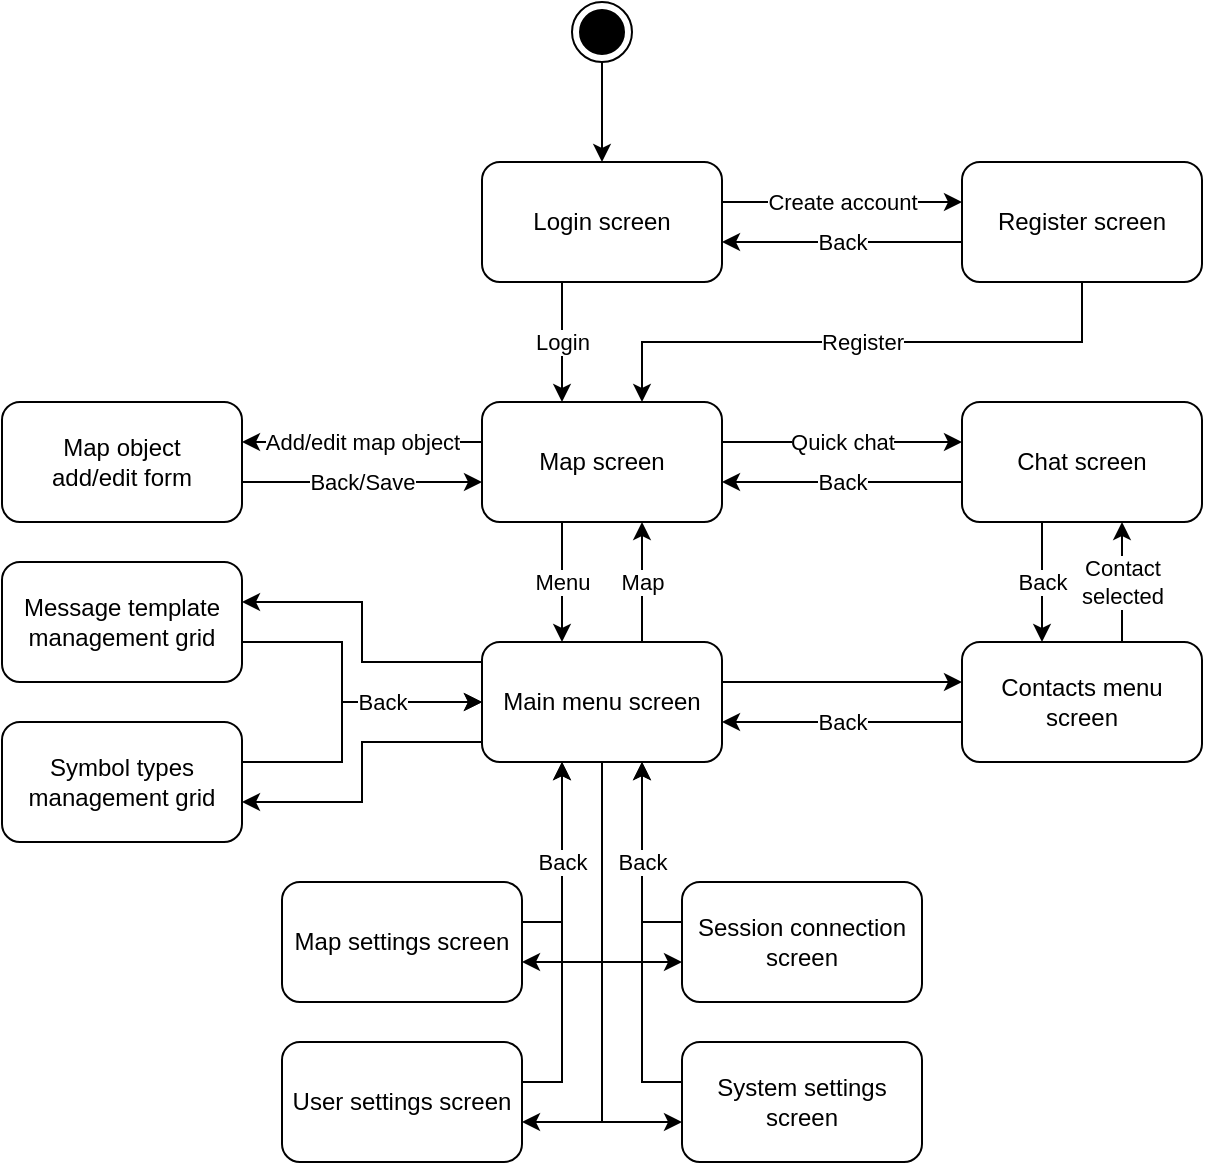 <mxfile>
    <diagram name="Stránka-1" id="4uzDfmDRNhCInwvL7MMY">
        <mxGraphModel dx="573" dy="326" grid="1" gridSize="10" guides="1" tooltips="1" connect="1" arrows="1" fold="1" page="1" pageScale="1" pageWidth="827" pageHeight="1169" math="0" shadow="0">
            <root>
                <mxCell id="0"/>
                <mxCell id="1" parent="0"/>
                <mxCell id="WGg2hFcMqNZgMdjpp8JN-4" value="Create account" style="edgeStyle=orthogonalEdgeStyle;rounded=0;orthogonalLoop=1;jettySize=auto;html=1;" parent="1" source="WGg2hFcMqNZgMdjpp8JN-2" target="WGg2hFcMqNZgMdjpp8JN-3" edge="1">
                    <mxGeometry relative="1" as="geometry">
                        <Array as="points">
                            <mxPoint x="420" y="100"/>
                            <mxPoint x="420" y="100"/>
                        </Array>
                    </mxGeometry>
                </mxCell>
                <mxCell id="WGg2hFcMqNZgMdjpp8JN-7" value="Login" style="edgeStyle=orthogonalEdgeStyle;rounded=0;orthogonalLoop=1;jettySize=auto;html=1;" parent="1" source="WGg2hFcMqNZgMdjpp8JN-2" target="WGg2hFcMqNZgMdjpp8JN-6" edge="1">
                    <mxGeometry relative="1" as="geometry">
                        <Array as="points">
                            <mxPoint x="280" y="160"/>
                            <mxPoint x="280" y="160"/>
                        </Array>
                    </mxGeometry>
                </mxCell>
                <mxCell id="WGg2hFcMqNZgMdjpp8JN-2" value="Login screen" style="rounded=1;whiteSpace=wrap;html=1;" parent="1" vertex="1">
                    <mxGeometry x="240" y="80" width="120" height="60" as="geometry"/>
                </mxCell>
                <mxCell id="WGg2hFcMqNZgMdjpp8JN-5" value="Back" style="edgeStyle=orthogonalEdgeStyle;rounded=0;orthogonalLoop=1;jettySize=auto;html=1;" parent="1" source="WGg2hFcMqNZgMdjpp8JN-3" target="WGg2hFcMqNZgMdjpp8JN-2" edge="1">
                    <mxGeometry relative="1" as="geometry">
                        <Array as="points">
                            <mxPoint x="420" y="120"/>
                            <mxPoint x="420" y="120"/>
                        </Array>
                    </mxGeometry>
                </mxCell>
                <mxCell id="WGg2hFcMqNZgMdjpp8JN-8" value="Register" style="edgeStyle=orthogonalEdgeStyle;rounded=0;orthogonalLoop=1;jettySize=auto;html=1;" parent="1" source="WGg2hFcMqNZgMdjpp8JN-3" target="WGg2hFcMqNZgMdjpp8JN-6" edge="1">
                    <mxGeometry relative="1" as="geometry">
                        <Array as="points">
                            <mxPoint x="540" y="170"/>
                            <mxPoint x="320" y="170"/>
                        </Array>
                    </mxGeometry>
                </mxCell>
                <mxCell id="WGg2hFcMqNZgMdjpp8JN-3" value="Register screen" style="rounded=1;whiteSpace=wrap;html=1;" parent="1" vertex="1">
                    <mxGeometry x="480" y="80" width="120" height="60" as="geometry"/>
                </mxCell>
                <mxCell id="WGg2hFcMqNZgMdjpp8JN-10" value="Menu" style="edgeStyle=orthogonalEdgeStyle;rounded=0;orthogonalLoop=1;jettySize=auto;html=1;" parent="1" source="WGg2hFcMqNZgMdjpp8JN-6" target="WGg2hFcMqNZgMdjpp8JN-9" edge="1">
                    <mxGeometry relative="1" as="geometry">
                        <Array as="points">
                            <mxPoint x="280" y="300"/>
                            <mxPoint x="280" y="300"/>
                        </Array>
                    </mxGeometry>
                </mxCell>
                <mxCell id="WGg2hFcMqNZgMdjpp8JN-25" value="Quick chat" style="edgeStyle=orthogonalEdgeStyle;rounded=0;orthogonalLoop=1;jettySize=auto;html=1;" parent="1" source="WGg2hFcMqNZgMdjpp8JN-6" target="WGg2hFcMqNZgMdjpp8JN-22" edge="1">
                    <mxGeometry relative="1" as="geometry">
                        <Array as="points">
                            <mxPoint x="420" y="220"/>
                            <mxPoint x="420" y="220"/>
                        </Array>
                    </mxGeometry>
                </mxCell>
                <mxCell id="WGg2hFcMqNZgMdjpp8JN-31" value="Add/edit map object" style="edgeStyle=orthogonalEdgeStyle;rounded=0;orthogonalLoop=1;jettySize=auto;html=1;" parent="1" source="WGg2hFcMqNZgMdjpp8JN-6" target="WGg2hFcMqNZgMdjpp8JN-30" edge="1">
                    <mxGeometry relative="1" as="geometry">
                        <Array as="points">
                            <mxPoint x="180" y="220"/>
                            <mxPoint x="180" y="220"/>
                        </Array>
                    </mxGeometry>
                </mxCell>
                <mxCell id="WGg2hFcMqNZgMdjpp8JN-6" value="Map screen" style="rounded=1;whiteSpace=wrap;html=1;" parent="1" vertex="1">
                    <mxGeometry x="240" y="200" width="120" height="60" as="geometry"/>
                </mxCell>
                <mxCell id="WGg2hFcMqNZgMdjpp8JN-12" value="Map" style="edgeStyle=orthogonalEdgeStyle;rounded=0;orthogonalLoop=1;jettySize=auto;html=1;" parent="1" source="WGg2hFcMqNZgMdjpp8JN-9" target="WGg2hFcMqNZgMdjpp8JN-6" edge="1">
                    <mxGeometry relative="1" as="geometry">
                        <Array as="points">
                            <mxPoint x="320" y="300"/>
                            <mxPoint x="320" y="300"/>
                        </Array>
                    </mxGeometry>
                </mxCell>
                <mxCell id="WGg2hFcMqNZgMdjpp8JN-20" style="edgeStyle=orthogonalEdgeStyle;rounded=0;orthogonalLoop=1;jettySize=auto;html=1;" parent="1" source="WGg2hFcMqNZgMdjpp8JN-9" target="WGg2hFcMqNZgMdjpp8JN-19" edge="1">
                    <mxGeometry relative="1" as="geometry">
                        <Array as="points">
                            <mxPoint x="420" y="340"/>
                            <mxPoint x="420" y="340"/>
                        </Array>
                    </mxGeometry>
                </mxCell>
                <mxCell id="WGg2hFcMqNZgMdjpp8JN-35" style="edgeStyle=orthogonalEdgeStyle;rounded=0;orthogonalLoop=1;jettySize=auto;html=1;" parent="1" source="WGg2hFcMqNZgMdjpp8JN-9" target="WGg2hFcMqNZgMdjpp8JN-34" edge="1">
                    <mxGeometry relative="1" as="geometry">
                        <Array as="points">
                            <mxPoint x="180" y="330"/>
                            <mxPoint x="180" y="300"/>
                        </Array>
                    </mxGeometry>
                </mxCell>
                <mxCell id="WGg2hFcMqNZgMdjpp8JN-36" style="edgeStyle=orthogonalEdgeStyle;rounded=0;orthogonalLoop=1;jettySize=auto;html=1;" parent="1" source="WGg2hFcMqNZgMdjpp8JN-9" target="WGg2hFcMqNZgMdjpp8JN-33" edge="1">
                    <mxGeometry relative="1" as="geometry">
                        <Array as="points">
                            <mxPoint x="180" y="370"/>
                            <mxPoint x="180" y="400"/>
                        </Array>
                    </mxGeometry>
                </mxCell>
                <mxCell id="WGg2hFcMqNZgMdjpp8JN-43" style="edgeStyle=orthogonalEdgeStyle;rounded=0;orthogonalLoop=1;jettySize=auto;html=1;" parent="1" source="WGg2hFcMqNZgMdjpp8JN-9" target="WGg2hFcMqNZgMdjpp8JN-13" edge="1">
                    <mxGeometry relative="1" as="geometry">
                        <Array as="points">
                            <mxPoint x="300" y="480"/>
                        </Array>
                    </mxGeometry>
                </mxCell>
                <mxCell id="WGg2hFcMqNZgMdjpp8JN-44" style="edgeStyle=orthogonalEdgeStyle;rounded=0;orthogonalLoop=1;jettySize=auto;html=1;" parent="1" source="WGg2hFcMqNZgMdjpp8JN-9" target="WGg2hFcMqNZgMdjpp8JN-14" edge="1">
                    <mxGeometry relative="1" as="geometry">
                        <Array as="points">
                            <mxPoint x="300" y="480"/>
                        </Array>
                    </mxGeometry>
                </mxCell>
                <mxCell id="WGg2hFcMqNZgMdjpp8JN-45" style="edgeStyle=orthogonalEdgeStyle;rounded=0;orthogonalLoop=1;jettySize=auto;html=1;" parent="1" source="WGg2hFcMqNZgMdjpp8JN-9" target="WGg2hFcMqNZgMdjpp8JN-39" edge="1">
                    <mxGeometry relative="1" as="geometry">
                        <Array as="points">
                            <mxPoint x="300" y="560"/>
                        </Array>
                    </mxGeometry>
                </mxCell>
                <mxCell id="WGg2hFcMqNZgMdjpp8JN-47" style="edgeStyle=orthogonalEdgeStyle;rounded=0;orthogonalLoop=1;jettySize=auto;html=1;" parent="1" source="WGg2hFcMqNZgMdjpp8JN-9" target="WGg2hFcMqNZgMdjpp8JN-46" edge="1">
                    <mxGeometry relative="1" as="geometry">
                        <Array as="points">
                            <mxPoint x="300" y="560"/>
                        </Array>
                    </mxGeometry>
                </mxCell>
                <mxCell id="WGg2hFcMqNZgMdjpp8JN-9" value="Main menu screen" style="rounded=1;whiteSpace=wrap;html=1;" parent="1" vertex="1">
                    <mxGeometry x="240" y="320" width="120" height="60" as="geometry"/>
                </mxCell>
                <mxCell id="WGg2hFcMqNZgMdjpp8JN-13" value="Map settings screen" style="rounded=1;whiteSpace=wrap;html=1;" parent="1" vertex="1">
                    <mxGeometry x="140" y="440" width="120" height="60" as="geometry"/>
                </mxCell>
                <mxCell id="WGg2hFcMqNZgMdjpp8JN-14" value="Session connection screen" style="rounded=1;whiteSpace=wrap;html=1;" parent="1" vertex="1">
                    <mxGeometry x="340" y="440" width="120" height="60" as="geometry"/>
                </mxCell>
                <mxCell id="WGg2hFcMqNZgMdjpp8JN-21" value="Back" style="edgeStyle=orthogonalEdgeStyle;rounded=0;orthogonalLoop=1;jettySize=auto;html=1;" parent="1" source="WGg2hFcMqNZgMdjpp8JN-19" target="WGg2hFcMqNZgMdjpp8JN-9" edge="1">
                    <mxGeometry relative="1" as="geometry">
                        <Array as="points">
                            <mxPoint x="420" y="360"/>
                            <mxPoint x="420" y="360"/>
                        </Array>
                    </mxGeometry>
                </mxCell>
                <mxCell id="WGg2hFcMqNZgMdjpp8JN-23" value="Contact&lt;br&gt;selected" style="edgeStyle=orthogonalEdgeStyle;rounded=0;orthogonalLoop=1;jettySize=auto;html=1;" parent="1" source="WGg2hFcMqNZgMdjpp8JN-19" target="WGg2hFcMqNZgMdjpp8JN-22" edge="1">
                    <mxGeometry relative="1" as="geometry">
                        <Array as="points">
                            <mxPoint x="560" y="290"/>
                            <mxPoint x="560" y="290"/>
                        </Array>
                    </mxGeometry>
                </mxCell>
                <mxCell id="WGg2hFcMqNZgMdjpp8JN-19" value="Contacts menu screen" style="rounded=1;whiteSpace=wrap;html=1;" parent="1" vertex="1">
                    <mxGeometry x="480" y="320" width="120" height="60" as="geometry"/>
                </mxCell>
                <mxCell id="WGg2hFcMqNZgMdjpp8JN-24" value="Back" style="edgeStyle=orthogonalEdgeStyle;rounded=0;orthogonalLoop=1;jettySize=auto;html=1;" parent="1" source="WGg2hFcMqNZgMdjpp8JN-22" target="WGg2hFcMqNZgMdjpp8JN-19" edge="1">
                    <mxGeometry relative="1" as="geometry">
                        <Array as="points">
                            <mxPoint x="520" y="290"/>
                            <mxPoint x="520" y="290"/>
                        </Array>
                    </mxGeometry>
                </mxCell>
                <mxCell id="3" value="Back" style="edgeStyle=orthogonalEdgeStyle;html=1;" edge="1" parent="1" source="WGg2hFcMqNZgMdjpp8JN-22" target="WGg2hFcMqNZgMdjpp8JN-6">
                    <mxGeometry relative="1" as="geometry">
                        <Array as="points">
                            <mxPoint x="420" y="240"/>
                            <mxPoint x="420" y="240"/>
                        </Array>
                    </mxGeometry>
                </mxCell>
                <mxCell id="WGg2hFcMqNZgMdjpp8JN-22" value="Chat screen" style="rounded=1;whiteSpace=wrap;html=1;" parent="1" vertex="1">
                    <mxGeometry x="480" y="200" width="120" height="60" as="geometry"/>
                </mxCell>
                <mxCell id="WGg2hFcMqNZgMdjpp8JN-29" style="edgeStyle=orthogonalEdgeStyle;rounded=0;orthogonalLoop=1;jettySize=auto;html=1;" parent="1" source="WGg2hFcMqNZgMdjpp8JN-28" target="WGg2hFcMqNZgMdjpp8JN-2" edge="1">
                    <mxGeometry relative="1" as="geometry"/>
                </mxCell>
                <mxCell id="WGg2hFcMqNZgMdjpp8JN-28" value="" style="ellipse;html=1;shape=endState;fillColor=#000000;strokeColor=default;" parent="1" vertex="1">
                    <mxGeometry x="285" width="30" height="30" as="geometry"/>
                </mxCell>
                <mxCell id="WGg2hFcMqNZgMdjpp8JN-32" value="Back/Save" style="edgeStyle=orthogonalEdgeStyle;rounded=0;orthogonalLoop=1;jettySize=auto;html=1;" parent="1" source="WGg2hFcMqNZgMdjpp8JN-30" target="WGg2hFcMqNZgMdjpp8JN-6" edge="1">
                    <mxGeometry relative="1" as="geometry">
                        <Array as="points">
                            <mxPoint x="180" y="240"/>
                            <mxPoint x="180" y="240"/>
                        </Array>
                    </mxGeometry>
                </mxCell>
                <mxCell id="WGg2hFcMqNZgMdjpp8JN-30" value="Map object&lt;br&gt;add/edit form" style="rounded=1;whiteSpace=wrap;html=1;" parent="1" vertex="1">
                    <mxGeometry y="200" width="120" height="60" as="geometry"/>
                </mxCell>
                <mxCell id="WGg2hFcMqNZgMdjpp8JN-37" value="" style="edgeStyle=orthogonalEdgeStyle;rounded=0;orthogonalLoop=1;jettySize=auto;html=1;" parent="1" source="WGg2hFcMqNZgMdjpp8JN-33" target="WGg2hFcMqNZgMdjpp8JN-9" edge="1">
                    <mxGeometry x="0.333" relative="1" as="geometry">
                        <Array as="points">
                            <mxPoint x="170" y="380"/>
                            <mxPoint x="170" y="350"/>
                        </Array>
                        <mxPoint as="offset"/>
                    </mxGeometry>
                </mxCell>
                <mxCell id="WGg2hFcMqNZgMdjpp8JN-33" value="Symbol types management grid" style="rounded=1;whiteSpace=wrap;html=1;" parent="1" vertex="1">
                    <mxGeometry y="360" width="120" height="60" as="geometry"/>
                </mxCell>
                <mxCell id="WGg2hFcMqNZgMdjpp8JN-38" value="Back" style="edgeStyle=orthogonalEdgeStyle;rounded=0;orthogonalLoop=1;jettySize=auto;html=1;" parent="1" source="WGg2hFcMqNZgMdjpp8JN-34" target="WGg2hFcMqNZgMdjpp8JN-9" edge="1">
                    <mxGeometry x="0.333" relative="1" as="geometry">
                        <Array as="points">
                            <mxPoint x="170" y="320"/>
                            <mxPoint x="170" y="350"/>
                        </Array>
                        <mxPoint as="offset"/>
                    </mxGeometry>
                </mxCell>
                <mxCell id="WGg2hFcMqNZgMdjpp8JN-34" value="Message template management grid" style="rounded=1;whiteSpace=wrap;html=1;" parent="1" vertex="1">
                    <mxGeometry y="280" width="120" height="60" as="geometry"/>
                </mxCell>
                <mxCell id="WGg2hFcMqNZgMdjpp8JN-41" style="edgeStyle=orthogonalEdgeStyle;rounded=0;orthogonalLoop=1;jettySize=auto;html=1;" parent="1" source="WGg2hFcMqNZgMdjpp8JN-39" target="WGg2hFcMqNZgMdjpp8JN-9" edge="1">
                    <mxGeometry relative="1" as="geometry">
                        <Array as="points">
                            <mxPoint x="280" y="540"/>
                        </Array>
                    </mxGeometry>
                </mxCell>
                <mxCell id="WGg2hFcMqNZgMdjpp8JN-39" value="User settings screen" style="rounded=1;whiteSpace=wrap;html=1;" parent="1" vertex="1">
                    <mxGeometry x="140" y="520" width="120" height="60" as="geometry"/>
                </mxCell>
                <mxCell id="WGg2hFcMqNZgMdjpp8JN-40" value="Back" style="edgeStyle=orthogonalEdgeStyle;rounded=0;orthogonalLoop=1;jettySize=auto;html=1;" parent="1" source="WGg2hFcMqNZgMdjpp8JN-13" target="WGg2hFcMqNZgMdjpp8JN-9" edge="1">
                    <mxGeometry relative="1" as="geometry">
                        <Array as="points">
                            <mxPoint x="280" y="460"/>
                        </Array>
                        <mxPoint as="offset"/>
                    </mxGeometry>
                </mxCell>
                <mxCell id="WGg2hFcMqNZgMdjpp8JN-48" style="edgeStyle=orthogonalEdgeStyle;rounded=0;orthogonalLoop=1;jettySize=auto;html=1;" parent="1" source="WGg2hFcMqNZgMdjpp8JN-46" target="WGg2hFcMqNZgMdjpp8JN-9" edge="1">
                    <mxGeometry relative="1" as="geometry">
                        <Array as="points">
                            <mxPoint x="320" y="540"/>
                        </Array>
                    </mxGeometry>
                </mxCell>
                <mxCell id="WGg2hFcMqNZgMdjpp8JN-46" value="System settings screen" style="rounded=1;whiteSpace=wrap;html=1;" parent="1" vertex="1">
                    <mxGeometry x="340" y="520" width="120" height="60" as="geometry"/>
                </mxCell>
                <mxCell id="WGg2hFcMqNZgMdjpp8JN-42" value="Back" style="edgeStyle=orthogonalEdgeStyle;rounded=0;orthogonalLoop=1;jettySize=auto;html=1;" parent="1" source="WGg2hFcMqNZgMdjpp8JN-14" target="WGg2hFcMqNZgMdjpp8JN-9" edge="1">
                    <mxGeometry relative="1" as="geometry">
                        <Array as="points">
                            <mxPoint x="320" y="460"/>
                        </Array>
                    </mxGeometry>
                </mxCell>
            </root>
        </mxGraphModel>
    </diagram>
</mxfile>